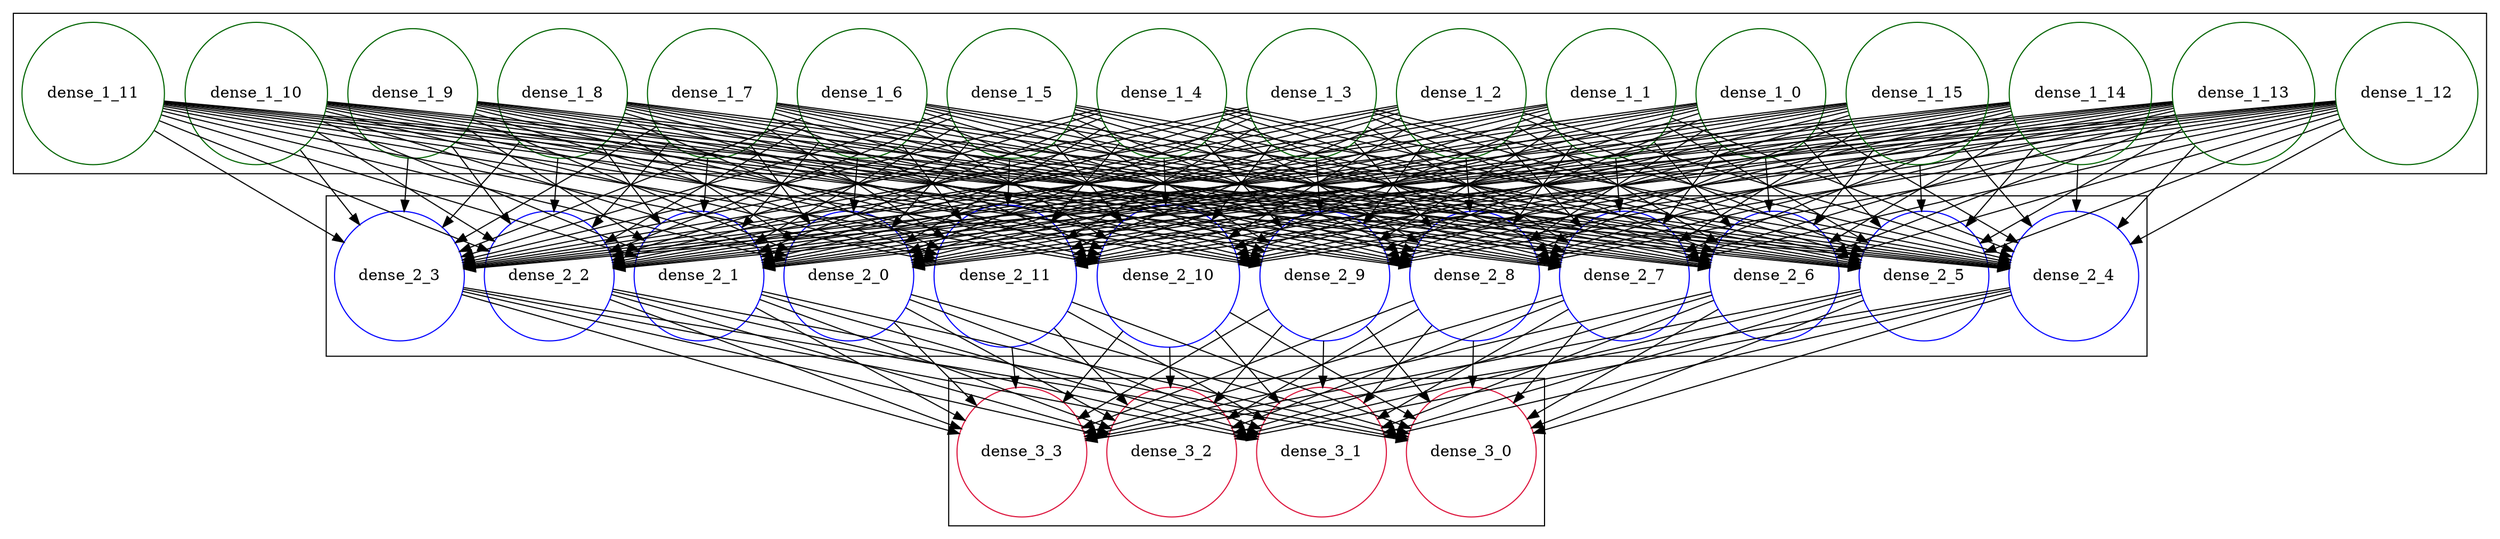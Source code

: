 digraph g {
graph[splines=line]
{
node [shape=circle color=darkgreen]
subgraph cluster_0{
dense_1_0
dense_1_1
dense_1_2
dense_1_3
dense_1_4
dense_1_5
dense_1_6
dense_1_7
dense_1_8
dense_1_9
dense_1_10
dense_1_11
dense_1_12
dense_1_13
dense_1_14
dense_1_15
}
}
{
node [shape=circle color=blue]
subgraph cluster_1{
dense_2_0
dense_2_1
dense_2_2
dense_2_3
dense_2_4
dense_2_5
dense_2_6
dense_2_7
dense_2_8
dense_2_9
dense_2_10
dense_2_11
}
}
{
node [shape=circle color=crimson]
subgraph cluster_2{
dense_3_0
dense_3_1
dense_3_2
dense_3_3
}
}


dense_1_0 -> dense_2_0
dense_1_0 -> dense_2_1
dense_1_0 -> dense_2_2
dense_1_0 -> dense_2_3
dense_1_0 -> dense_2_4
dense_1_0 -> dense_2_5
dense_1_0 -> dense_2_6
dense_1_0 -> dense_2_7
dense_1_0 -> dense_2_8
dense_1_0 -> dense_2_9
dense_1_0 -> dense_2_10
dense_1_0 -> dense_2_11
dense_1_1 -> dense_2_0
dense_1_1 -> dense_2_1
dense_1_1 -> dense_2_2
dense_1_1 -> dense_2_3
dense_1_1 -> dense_2_4
dense_1_1 -> dense_2_5
dense_1_1 -> dense_2_6
dense_1_1 -> dense_2_7
dense_1_1 -> dense_2_8
dense_1_1 -> dense_2_9
dense_1_1 -> dense_2_10
dense_1_1 -> dense_2_11
dense_1_2 -> dense_2_0
dense_1_2 -> dense_2_1
dense_1_2 -> dense_2_2
dense_1_2 -> dense_2_3
dense_1_2 -> dense_2_4
dense_1_2 -> dense_2_5
dense_1_2 -> dense_2_6
dense_1_2 -> dense_2_7
dense_1_2 -> dense_2_8
dense_1_2 -> dense_2_9
dense_1_2 -> dense_2_10
dense_1_2 -> dense_2_11
dense_1_3 -> dense_2_0
dense_1_3 -> dense_2_1
dense_1_3 -> dense_2_2
dense_1_3 -> dense_2_3
dense_1_3 -> dense_2_4
dense_1_3 -> dense_2_5
dense_1_3 -> dense_2_6
dense_1_3 -> dense_2_7
dense_1_3 -> dense_2_8
dense_1_3 -> dense_2_9
dense_1_3 -> dense_2_10
dense_1_3 -> dense_2_11
dense_1_4 -> dense_2_0
dense_1_4 -> dense_2_1
dense_1_4 -> dense_2_2
dense_1_4 -> dense_2_3
dense_1_4 -> dense_2_4
dense_1_4 -> dense_2_5
dense_1_4 -> dense_2_6
dense_1_4 -> dense_2_7
dense_1_4 -> dense_2_8
dense_1_4 -> dense_2_9
dense_1_4 -> dense_2_10
dense_1_4 -> dense_2_11
dense_1_5 -> dense_2_0
dense_1_5 -> dense_2_1
dense_1_5 -> dense_2_2
dense_1_5 -> dense_2_3
dense_1_5 -> dense_2_4
dense_1_5 -> dense_2_5
dense_1_5 -> dense_2_6
dense_1_5 -> dense_2_7
dense_1_5 -> dense_2_8
dense_1_5 -> dense_2_9
dense_1_5 -> dense_2_10
dense_1_5 -> dense_2_11
dense_1_6 -> dense_2_0
dense_1_6 -> dense_2_1
dense_1_6 -> dense_2_2
dense_1_6 -> dense_2_3
dense_1_6 -> dense_2_4
dense_1_6 -> dense_2_5
dense_1_6 -> dense_2_6
dense_1_6 -> dense_2_7
dense_1_6 -> dense_2_8
dense_1_6 -> dense_2_9
dense_1_6 -> dense_2_10
dense_1_6 -> dense_2_11
dense_1_7 -> dense_2_0
dense_1_7 -> dense_2_1
dense_1_7 -> dense_2_2
dense_1_7 -> dense_2_3
dense_1_7 -> dense_2_4
dense_1_7 -> dense_2_5
dense_1_7 -> dense_2_6
dense_1_7 -> dense_2_7
dense_1_7 -> dense_2_8
dense_1_7 -> dense_2_9
dense_1_7 -> dense_2_10
dense_1_7 -> dense_2_11
dense_1_8 -> dense_2_0
dense_1_8 -> dense_2_1
dense_1_8 -> dense_2_2
dense_1_8 -> dense_2_3
dense_1_8 -> dense_2_4
dense_1_8 -> dense_2_5
dense_1_8 -> dense_2_6
dense_1_8 -> dense_2_7
dense_1_8 -> dense_2_8
dense_1_8 -> dense_2_9
dense_1_8 -> dense_2_10
dense_1_8 -> dense_2_11
dense_1_9 -> dense_2_0
dense_1_9 -> dense_2_1
dense_1_9 -> dense_2_2
dense_1_9 -> dense_2_3
dense_1_9 -> dense_2_4
dense_1_9 -> dense_2_5
dense_1_9 -> dense_2_6
dense_1_9 -> dense_2_7
dense_1_9 -> dense_2_8
dense_1_9 -> dense_2_9
dense_1_9 -> dense_2_10
dense_1_9 -> dense_2_11
dense_1_10 -> dense_2_0
dense_1_10 -> dense_2_1
dense_1_10 -> dense_2_2
dense_1_10 -> dense_2_3
dense_1_10 -> dense_2_4
dense_1_10 -> dense_2_5
dense_1_10 -> dense_2_6
dense_1_10 -> dense_2_7
dense_1_10 -> dense_2_8
dense_1_10 -> dense_2_9
dense_1_10 -> dense_2_10
dense_1_10 -> dense_2_11
dense_1_11 -> dense_2_0
dense_1_11 -> dense_2_1
dense_1_11 -> dense_2_2
dense_1_11 -> dense_2_3
dense_1_11 -> dense_2_4
dense_1_11 -> dense_2_5
dense_1_11 -> dense_2_6
dense_1_11 -> dense_2_7
dense_1_11 -> dense_2_8
dense_1_11 -> dense_2_9
dense_1_11 -> dense_2_10
dense_1_11 -> dense_2_11
dense_1_12 -> dense_2_0
dense_1_12 -> dense_2_1
dense_1_12 -> dense_2_2
dense_1_12 -> dense_2_3
dense_1_12 -> dense_2_4
dense_1_12 -> dense_2_5
dense_1_12 -> dense_2_6
dense_1_12 -> dense_2_7
dense_1_12 -> dense_2_8
dense_1_12 -> dense_2_9
dense_1_12 -> dense_2_10
dense_1_12 -> dense_2_11
dense_1_13 -> dense_2_0
dense_1_13 -> dense_2_1
dense_1_13 -> dense_2_2
dense_1_13 -> dense_2_3
dense_1_13 -> dense_2_4
dense_1_13 -> dense_2_5
dense_1_13 -> dense_2_6
dense_1_13 -> dense_2_7
dense_1_13 -> dense_2_8
dense_1_13 -> dense_2_9
dense_1_13 -> dense_2_10
dense_1_13 -> dense_2_11
dense_1_14 -> dense_2_0
dense_1_14 -> dense_2_1
dense_1_14 -> dense_2_2
dense_1_14 -> dense_2_3
dense_1_14 -> dense_2_4
dense_1_14 -> dense_2_5
dense_1_14 -> dense_2_6
dense_1_14 -> dense_2_7
dense_1_14 -> dense_2_8
dense_1_14 -> dense_2_9
dense_1_14 -> dense_2_10
dense_1_14 -> dense_2_11
dense_1_15 -> dense_2_0
dense_1_15 -> dense_2_1
dense_1_15 -> dense_2_2
dense_1_15 -> dense_2_3
dense_1_15 -> dense_2_4
dense_1_15 -> dense_2_5
dense_1_15 -> dense_2_6
dense_1_15 -> dense_2_7
dense_1_15 -> dense_2_8
dense_1_15 -> dense_2_9
dense_1_15 -> dense_2_10
dense_1_15 -> dense_2_11
dense_2_0 -> dense_3_0
dense_2_0 -> dense_3_1
dense_2_0 -> dense_3_2
dense_2_0 -> dense_3_3
dense_2_1 -> dense_3_0
dense_2_1 -> dense_3_1
dense_2_1 -> dense_3_2
dense_2_1 -> dense_3_3
dense_2_2 -> dense_3_0
dense_2_2 -> dense_3_1
dense_2_2 -> dense_3_2
dense_2_2 -> dense_3_3
dense_2_3 -> dense_3_0
dense_2_3 -> dense_3_1
dense_2_3 -> dense_3_2
dense_2_3 -> dense_3_3
dense_2_4 -> dense_3_0
dense_2_4 -> dense_3_1
dense_2_4 -> dense_3_2
dense_2_4 -> dense_3_3
dense_2_5 -> dense_3_0
dense_2_5 -> dense_3_1
dense_2_5 -> dense_3_2
dense_2_5 -> dense_3_3
dense_2_6 -> dense_3_0
dense_2_6 -> dense_3_1
dense_2_6 -> dense_3_2
dense_2_6 -> dense_3_3
dense_2_7 -> dense_3_0
dense_2_7 -> dense_3_1
dense_2_7 -> dense_3_2
dense_2_7 -> dense_3_3
dense_2_8 -> dense_3_0
dense_2_8 -> dense_3_1
dense_2_8 -> dense_3_2
dense_2_8 -> dense_3_3
dense_2_9 -> dense_3_0
dense_2_9 -> dense_3_1
dense_2_9 -> dense_3_2
dense_2_9 -> dense_3_3
dense_2_10 -> dense_3_0
dense_2_10 -> dense_3_1
dense_2_10 -> dense_3_2
dense_2_10 -> dense_3_3
dense_2_11 -> dense_3_0
dense_2_11 -> dense_3_1
dense_2_11 -> dense_3_2
dense_2_11 -> dense_3_3
}